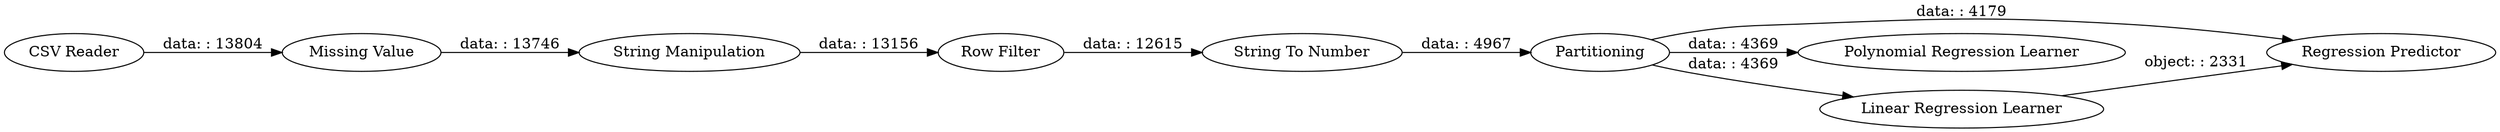 digraph {
	"8302589419959179008_9" [label="Row Filter"]
	"8302589419959179008_14" [label="Regression Predictor"]
	"8302589419959179008_13" [label=Partitioning]
	"8302589419959179008_15" [label="Polynomial Regression Learner"]
	"8302589419959179008_12" [label="String To Number"]
	"8302589419959179008_2" [label="Missing Value"]
	"8302589419959179008_3" [label="String Manipulation"]
	"8302589419959179008_11" [label="Linear Regression Learner"]
	"8302589419959179008_1" [label="CSV Reader"]
	"8302589419959179008_11" -> "8302589419959179008_14" [label="object: : 2331"]
	"8302589419959179008_2" -> "8302589419959179008_3" [label="data: : 13746"]
	"8302589419959179008_3" -> "8302589419959179008_9" [label="data: : 13156"]
	"8302589419959179008_12" -> "8302589419959179008_13" [label="data: : 4967"]
	"8302589419959179008_1" -> "8302589419959179008_2" [label="data: : 13804"]
	"8302589419959179008_13" -> "8302589419959179008_14" [label="data: : 4179"]
	"8302589419959179008_13" -> "8302589419959179008_11" [label="data: : 4369"]
	"8302589419959179008_13" -> "8302589419959179008_15" [label="data: : 4369"]
	"8302589419959179008_9" -> "8302589419959179008_12" [label="data: : 12615"]
	rankdir=LR
}
